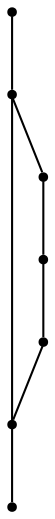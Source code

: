 graph {
  node [shape=point,comment="{\"directed\":false,\"doi\":\"10.1007/978-3-319-27261-0_10\",\"figure\":\"3 (3)\"}"]

  v0 [pos="1507.6818605304225,2177.537456214616"]
  v1 [pos="1401.7680699807381,2237.1668912805967"]
  v2 [pos="1391.3882782062383,2177.526264790261"]
  v3 [pos="1333.0862836136503,2237.1712152400064"]
  v4 [pos="1270.973307971591,2177.526264790261"]
  v5 [pos="1270.9670445124482,2237.1712152400064"]
  v6 [pos="1148.4235473779902,2177.537456214616"]

  v6 -- v4 [id="-2",pos="1148.4235473779902,2177.537456214616 1270.973307971591,2177.526264790261 1270.973307971591,2177.526264790261 1270.973307971591,2177.526264790261"]
  v1 -- v2 [id="-6",pos="1401.7680699807381,2237.1668912805967 1391.3882782062383,2177.526264790261 1391.3882782062383,2177.526264790261 1391.3882782062383,2177.526264790261"]
  v2 -- v0 [id="-7",pos="1391.3882782062383,2177.526264790261 1507.6818605304225,2177.537456214616 1507.6818605304225,2177.537456214616 1507.6818605304225,2177.537456214616"]
  v5 -- v3 [id="-10",pos="1270.9670445124482,2237.1712152400064 1333.0862836136503,2237.1712152400064 1333.0862836136503,2237.1712152400064 1333.0862836136503,2237.1712152400064"]
  v3 -- v1 [id="-11",pos="1333.0862836136503,2237.1712152400064 1401.7680699807381,2237.1668912805967 1401.7680699807381,2237.1668912805967 1401.7680699807381,2237.1668912805967"]
  v4 -- v5 [id="-12",pos="1270.973307971591,2177.526264790261 1270.9670445124482,2237.1712152400064 1270.9670445124482,2237.1712152400064 1270.9670445124482,2237.1712152400064"]
  v4 -- v2 [id="-13",pos="1270.973307971591,2177.526264790261 1391.3882782062383,2177.526264790261 1391.3882782062383,2177.526264790261 1391.3882782062383,2177.526264790261"]
}